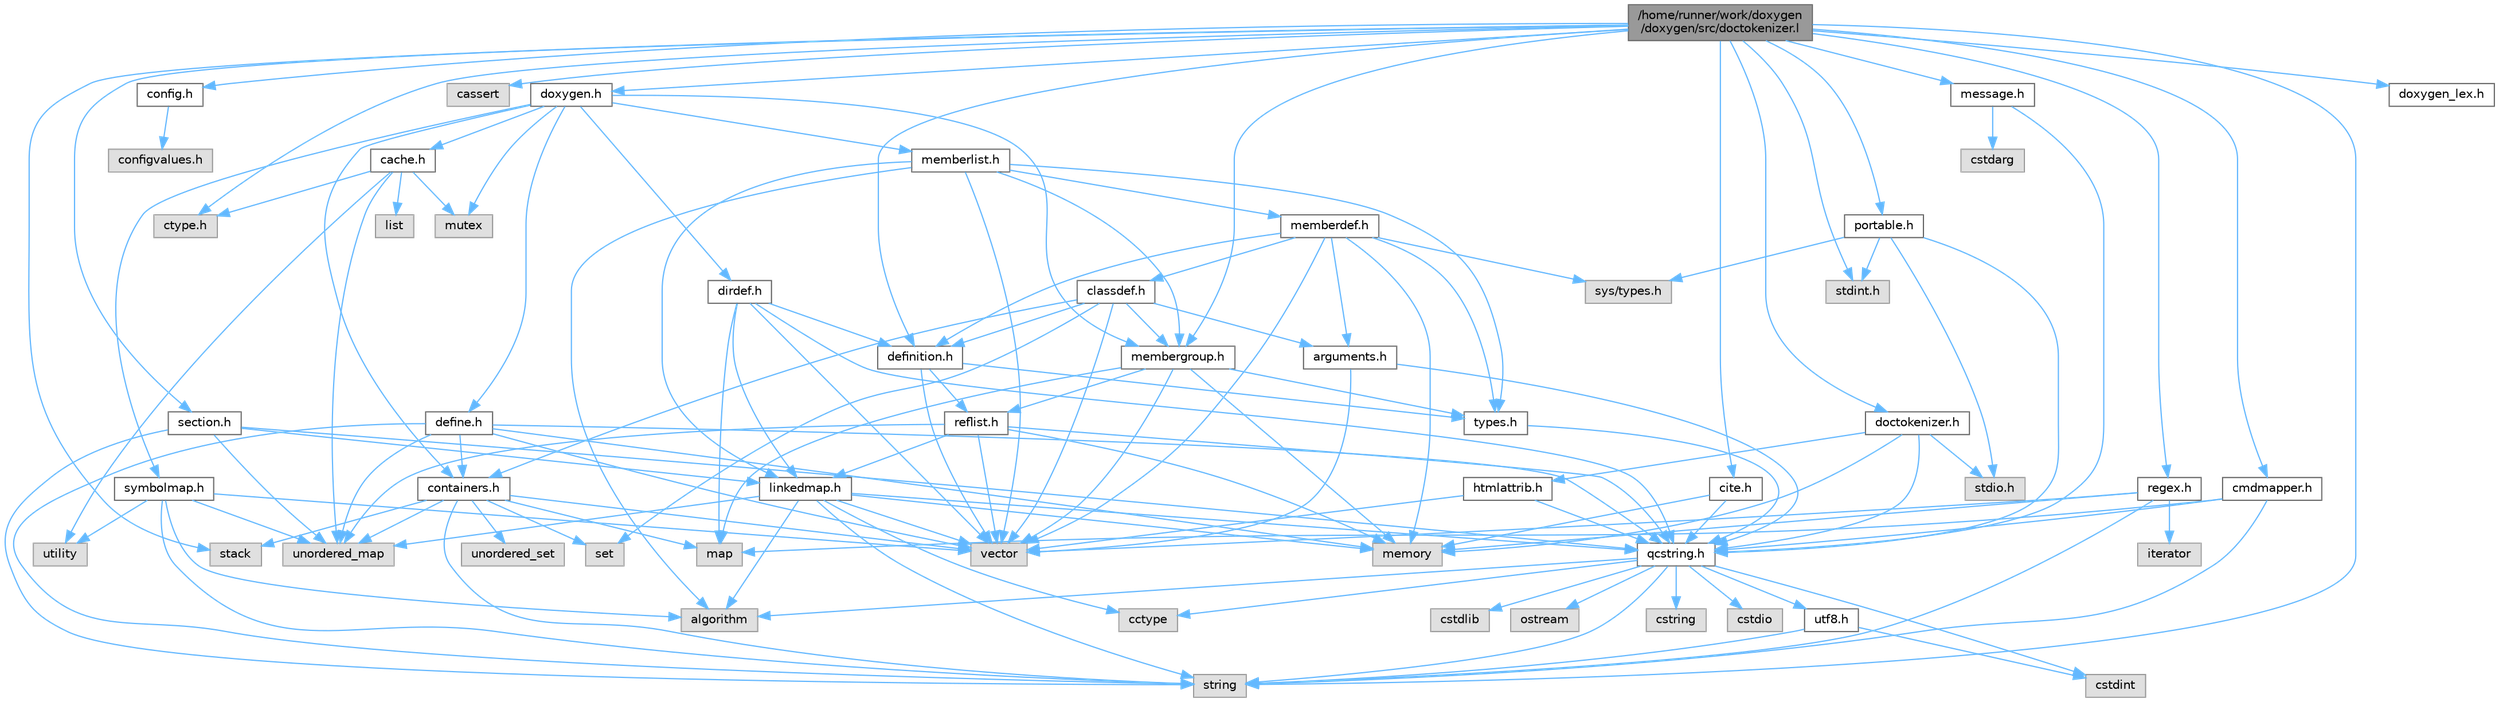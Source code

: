 digraph "/home/runner/work/doxygen/doxygen/src/doctokenizer.l"
{
 // INTERACTIVE_SVG=YES
 // LATEX_PDF_SIZE
  bgcolor="transparent";
  edge [fontname=Helvetica,fontsize=10,labelfontname=Helvetica,labelfontsize=10];
  node [fontname=Helvetica,fontsize=10,shape=box,height=0.2,width=0.4];
  Node1 [label="/home/runner/work/doxygen\l/doxygen/src/doctokenizer.l",height=0.2,width=0.4,color="gray40", fillcolor="grey60", style="filled", fontcolor="black",tooltip=" "];
  Node1 -> Node2 [color="steelblue1",style="solid"];
  Node2 [label="stdint.h",height=0.2,width=0.4,color="grey60", fillcolor="#E0E0E0", style="filled",tooltip=" "];
  Node1 -> Node3 [color="steelblue1",style="solid"];
  Node3 [label="ctype.h",height=0.2,width=0.4,color="grey60", fillcolor="#E0E0E0", style="filled",tooltip=" "];
  Node1 -> Node4 [color="steelblue1",style="solid"];
  Node4 [label="stack",height=0.2,width=0.4,color="grey60", fillcolor="#E0E0E0", style="filled",tooltip=" "];
  Node1 -> Node5 [color="steelblue1",style="solid"];
  Node5 [label="string",height=0.2,width=0.4,color="grey60", fillcolor="#E0E0E0", style="filled",tooltip=" "];
  Node1 -> Node6 [color="steelblue1",style="solid"];
  Node6 [label="cassert",height=0.2,width=0.4,color="grey60", fillcolor="#E0E0E0", style="filled",tooltip=" "];
  Node1 -> Node7 [color="steelblue1",style="solid"];
  Node7 [label="doctokenizer.h",height=0.2,width=0.4,color="grey40", fillcolor="white", style="filled",URL="$d0/d0c/doctokenizer_8h.html",tooltip=" "];
  Node7 -> Node8 [color="steelblue1",style="solid"];
  Node8 [label="stdio.h",height=0.2,width=0.4,color="grey60", fillcolor="#E0E0E0", style="filled",tooltip=" "];
  Node7 -> Node9 [color="steelblue1",style="solid"];
  Node9 [label="memory",height=0.2,width=0.4,color="grey60", fillcolor="#E0E0E0", style="filled",tooltip=" "];
  Node7 -> Node10 [color="steelblue1",style="solid"];
  Node10 [label="htmlattrib.h",height=0.2,width=0.4,color="grey40", fillcolor="white", style="filled",URL="$d0/d73/htmlattrib_8h.html",tooltip=" "];
  Node10 -> Node11 [color="steelblue1",style="solid"];
  Node11 [label="vector",height=0.2,width=0.4,color="grey60", fillcolor="#E0E0E0", style="filled",tooltip=" "];
  Node10 -> Node12 [color="steelblue1",style="solid"];
  Node12 [label="qcstring.h",height=0.2,width=0.4,color="grey40", fillcolor="white", style="filled",URL="$d7/d5c/qcstring_8h.html",tooltip=" "];
  Node12 -> Node5 [color="steelblue1",style="solid"];
  Node12 -> Node13 [color="steelblue1",style="solid"];
  Node13 [label="algorithm",height=0.2,width=0.4,color="grey60", fillcolor="#E0E0E0", style="filled",tooltip=" "];
  Node12 -> Node14 [color="steelblue1",style="solid"];
  Node14 [label="cctype",height=0.2,width=0.4,color="grey60", fillcolor="#E0E0E0", style="filled",tooltip=" "];
  Node12 -> Node15 [color="steelblue1",style="solid"];
  Node15 [label="cstring",height=0.2,width=0.4,color="grey60", fillcolor="#E0E0E0", style="filled",tooltip=" "];
  Node12 -> Node16 [color="steelblue1",style="solid"];
  Node16 [label="cstdio",height=0.2,width=0.4,color="grey60", fillcolor="#E0E0E0", style="filled",tooltip=" "];
  Node12 -> Node17 [color="steelblue1",style="solid"];
  Node17 [label="cstdlib",height=0.2,width=0.4,color="grey60", fillcolor="#E0E0E0", style="filled",tooltip=" "];
  Node12 -> Node18 [color="steelblue1",style="solid"];
  Node18 [label="cstdint",height=0.2,width=0.4,color="grey60", fillcolor="#E0E0E0", style="filled",tooltip=" "];
  Node12 -> Node19 [color="steelblue1",style="solid"];
  Node19 [label="ostream",height=0.2,width=0.4,color="grey60", fillcolor="#E0E0E0", style="filled",tooltip=" "];
  Node12 -> Node20 [color="steelblue1",style="solid"];
  Node20 [label="utf8.h",height=0.2,width=0.4,color="grey40", fillcolor="white", style="filled",URL="$db/d7c/utf8_8h.html",tooltip="Various UTF8 related helper functions."];
  Node20 -> Node18 [color="steelblue1",style="solid"];
  Node20 -> Node5 [color="steelblue1",style="solid"];
  Node7 -> Node12 [color="steelblue1",style="solid"];
  Node1 -> Node21 [color="steelblue1",style="solid"];
  Node21 [label="cmdmapper.h",height=0.2,width=0.4,color="grey40", fillcolor="white", style="filled",URL="$d3/d42/cmdmapper_8h.html",tooltip=" "];
  Node21 -> Node22 [color="steelblue1",style="solid"];
  Node22 [label="map",height=0.2,width=0.4,color="grey60", fillcolor="#E0E0E0", style="filled",tooltip=" "];
  Node21 -> Node5 [color="steelblue1",style="solid"];
  Node21 -> Node12 [color="steelblue1",style="solid"];
  Node1 -> Node23 [color="steelblue1",style="solid"];
  Node23 [label="config.h",height=0.2,width=0.4,color="grey40", fillcolor="white", style="filled",URL="$db/d16/config_8h.html",tooltip=" "];
  Node23 -> Node24 [color="steelblue1",style="solid"];
  Node24 [label="configvalues.h",height=0.2,width=0.4,color="grey60", fillcolor="#E0E0E0", style="filled",tooltip=" "];
  Node1 -> Node25 [color="steelblue1",style="solid"];
  Node25 [label="message.h",height=0.2,width=0.4,color="grey40", fillcolor="white", style="filled",URL="$d2/d0d/message_8h.html",tooltip=" "];
  Node25 -> Node26 [color="steelblue1",style="solid"];
  Node26 [label="cstdarg",height=0.2,width=0.4,color="grey60", fillcolor="#E0E0E0", style="filled",tooltip=" "];
  Node25 -> Node12 [color="steelblue1",style="solid"];
  Node1 -> Node27 [color="steelblue1",style="solid"];
  Node27 [label="section.h",height=0.2,width=0.4,color="grey40", fillcolor="white", style="filled",URL="$d1/d2a/section_8h.html",tooltip=" "];
  Node27 -> Node5 [color="steelblue1",style="solid"];
  Node27 -> Node28 [color="steelblue1",style="solid"];
  Node28 [label="unordered_map",height=0.2,width=0.4,color="grey60", fillcolor="#E0E0E0", style="filled",tooltip=" "];
  Node27 -> Node12 [color="steelblue1",style="solid"];
  Node27 -> Node29 [color="steelblue1",style="solid"];
  Node29 [label="linkedmap.h",height=0.2,width=0.4,color="grey40", fillcolor="white", style="filled",URL="$da/de1/linkedmap_8h.html",tooltip=" "];
  Node29 -> Node28 [color="steelblue1",style="solid"];
  Node29 -> Node11 [color="steelblue1",style="solid"];
  Node29 -> Node9 [color="steelblue1",style="solid"];
  Node29 -> Node5 [color="steelblue1",style="solid"];
  Node29 -> Node13 [color="steelblue1",style="solid"];
  Node29 -> Node14 [color="steelblue1",style="solid"];
  Node29 -> Node12 [color="steelblue1",style="solid"];
  Node1 -> Node30 [color="steelblue1",style="solid"];
  Node30 [label="membergroup.h",height=0.2,width=0.4,color="grey40", fillcolor="white", style="filled",URL="$d9/d11/membergroup_8h.html",tooltip=" "];
  Node30 -> Node11 [color="steelblue1",style="solid"];
  Node30 -> Node22 [color="steelblue1",style="solid"];
  Node30 -> Node9 [color="steelblue1",style="solid"];
  Node30 -> Node31 [color="steelblue1",style="solid"];
  Node31 [label="types.h",height=0.2,width=0.4,color="grey40", fillcolor="white", style="filled",URL="$d9/d49/types_8h.html",tooltip="This file contains a number of basic enums and types."];
  Node31 -> Node12 [color="steelblue1",style="solid"];
  Node30 -> Node32 [color="steelblue1",style="solid"];
  Node32 [label="reflist.h",height=0.2,width=0.4,color="grey40", fillcolor="white", style="filled",URL="$d1/d02/reflist_8h.html",tooltip=" "];
  Node32 -> Node11 [color="steelblue1",style="solid"];
  Node32 -> Node28 [color="steelblue1",style="solid"];
  Node32 -> Node9 [color="steelblue1",style="solid"];
  Node32 -> Node12 [color="steelblue1",style="solid"];
  Node32 -> Node29 [color="steelblue1",style="solid"];
  Node1 -> Node33 [color="steelblue1",style="solid"];
  Node33 [label="definition.h",height=0.2,width=0.4,color="grey40", fillcolor="white", style="filled",URL="$df/da1/definition_8h.html",tooltip=" "];
  Node33 -> Node11 [color="steelblue1",style="solid"];
  Node33 -> Node31 [color="steelblue1",style="solid"];
  Node33 -> Node32 [color="steelblue1",style="solid"];
  Node1 -> Node34 [color="steelblue1",style="solid"];
  Node34 [label="doxygen.h",height=0.2,width=0.4,color="grey40", fillcolor="white", style="filled",URL="$d1/da1/doxygen_8h.html",tooltip=" "];
  Node34 -> Node35 [color="steelblue1",style="solid"];
  Node35 [label="mutex",height=0.2,width=0.4,color="grey60", fillcolor="#E0E0E0", style="filled",tooltip=" "];
  Node34 -> Node36 [color="steelblue1",style="solid"];
  Node36 [label="containers.h",height=0.2,width=0.4,color="grey40", fillcolor="white", style="filled",URL="$d5/d75/containers_8h.html",tooltip=" "];
  Node36 -> Node11 [color="steelblue1",style="solid"];
  Node36 -> Node5 [color="steelblue1",style="solid"];
  Node36 -> Node37 [color="steelblue1",style="solid"];
  Node37 [label="set",height=0.2,width=0.4,color="grey60", fillcolor="#E0E0E0", style="filled",tooltip=" "];
  Node36 -> Node22 [color="steelblue1",style="solid"];
  Node36 -> Node38 [color="steelblue1",style="solid"];
  Node38 [label="unordered_set",height=0.2,width=0.4,color="grey60", fillcolor="#E0E0E0", style="filled",tooltip=" "];
  Node36 -> Node28 [color="steelblue1",style="solid"];
  Node36 -> Node4 [color="steelblue1",style="solid"];
  Node34 -> Node30 [color="steelblue1",style="solid"];
  Node34 -> Node39 [color="steelblue1",style="solid"];
  Node39 [label="dirdef.h",height=0.2,width=0.4,color="grey40", fillcolor="white", style="filled",URL="$d6/d15/dirdef_8h.html",tooltip=" "];
  Node39 -> Node11 [color="steelblue1",style="solid"];
  Node39 -> Node22 [color="steelblue1",style="solid"];
  Node39 -> Node12 [color="steelblue1",style="solid"];
  Node39 -> Node29 [color="steelblue1",style="solid"];
  Node39 -> Node33 [color="steelblue1",style="solid"];
  Node34 -> Node40 [color="steelblue1",style="solid"];
  Node40 [label="memberlist.h",height=0.2,width=0.4,color="grey40", fillcolor="white", style="filled",URL="$dd/d78/memberlist_8h.html",tooltip=" "];
  Node40 -> Node11 [color="steelblue1",style="solid"];
  Node40 -> Node13 [color="steelblue1",style="solid"];
  Node40 -> Node41 [color="steelblue1",style="solid"];
  Node41 [label="memberdef.h",height=0.2,width=0.4,color="grey40", fillcolor="white", style="filled",URL="$d4/d46/memberdef_8h.html",tooltip=" "];
  Node41 -> Node11 [color="steelblue1",style="solid"];
  Node41 -> Node9 [color="steelblue1",style="solid"];
  Node41 -> Node42 [color="steelblue1",style="solid"];
  Node42 [label="sys/types.h",height=0.2,width=0.4,color="grey60", fillcolor="#E0E0E0", style="filled",tooltip=" "];
  Node41 -> Node31 [color="steelblue1",style="solid"];
  Node41 -> Node33 [color="steelblue1",style="solid"];
  Node41 -> Node43 [color="steelblue1",style="solid"];
  Node43 [label="arguments.h",height=0.2,width=0.4,color="grey40", fillcolor="white", style="filled",URL="$df/d9b/arguments_8h.html",tooltip=" "];
  Node43 -> Node11 [color="steelblue1",style="solid"];
  Node43 -> Node12 [color="steelblue1",style="solid"];
  Node41 -> Node44 [color="steelblue1",style="solid"];
  Node44 [label="classdef.h",height=0.2,width=0.4,color="grey40", fillcolor="white", style="filled",URL="$d1/da6/classdef_8h.html",tooltip=" "];
  Node44 -> Node11 [color="steelblue1",style="solid"];
  Node44 -> Node37 [color="steelblue1",style="solid"];
  Node44 -> Node36 [color="steelblue1",style="solid"];
  Node44 -> Node33 [color="steelblue1",style="solid"];
  Node44 -> Node43 [color="steelblue1",style="solid"];
  Node44 -> Node30 [color="steelblue1",style="solid"];
  Node40 -> Node29 [color="steelblue1",style="solid"];
  Node40 -> Node31 [color="steelblue1",style="solid"];
  Node40 -> Node30 [color="steelblue1",style="solid"];
  Node34 -> Node45 [color="steelblue1",style="solid"];
  Node45 [label="define.h",height=0.2,width=0.4,color="grey40", fillcolor="white", style="filled",URL="$df/d67/define_8h.html",tooltip=" "];
  Node45 -> Node11 [color="steelblue1",style="solid"];
  Node45 -> Node9 [color="steelblue1",style="solid"];
  Node45 -> Node5 [color="steelblue1",style="solid"];
  Node45 -> Node28 [color="steelblue1",style="solid"];
  Node45 -> Node12 [color="steelblue1",style="solid"];
  Node45 -> Node36 [color="steelblue1",style="solid"];
  Node34 -> Node46 [color="steelblue1",style="solid"];
  Node46 [label="cache.h",height=0.2,width=0.4,color="grey40", fillcolor="white", style="filled",URL="$d3/d26/cache_8h.html",tooltip=" "];
  Node46 -> Node47 [color="steelblue1",style="solid"];
  Node47 [label="list",height=0.2,width=0.4,color="grey60", fillcolor="#E0E0E0", style="filled",tooltip=" "];
  Node46 -> Node28 [color="steelblue1",style="solid"];
  Node46 -> Node35 [color="steelblue1",style="solid"];
  Node46 -> Node48 [color="steelblue1",style="solid"];
  Node48 [label="utility",height=0.2,width=0.4,color="grey60", fillcolor="#E0E0E0", style="filled",tooltip=" "];
  Node46 -> Node3 [color="steelblue1",style="solid"];
  Node34 -> Node49 [color="steelblue1",style="solid"];
  Node49 [label="symbolmap.h",height=0.2,width=0.4,color="grey40", fillcolor="white", style="filled",URL="$d7/ddd/symbolmap_8h.html",tooltip=" "];
  Node49 -> Node13 [color="steelblue1",style="solid"];
  Node49 -> Node28 [color="steelblue1",style="solid"];
  Node49 -> Node11 [color="steelblue1",style="solid"];
  Node49 -> Node5 [color="steelblue1",style="solid"];
  Node49 -> Node48 [color="steelblue1",style="solid"];
  Node1 -> Node50 [color="steelblue1",style="solid"];
  Node50 [label="portable.h",height=0.2,width=0.4,color="grey40", fillcolor="white", style="filled",URL="$d2/de2/portable_8h.html",tooltip="Portable versions of functions that are platform dependent."];
  Node50 -> Node8 [color="steelblue1",style="solid"];
  Node50 -> Node42 [color="steelblue1",style="solid"];
  Node50 -> Node2 [color="steelblue1",style="solid"];
  Node50 -> Node12 [color="steelblue1",style="solid"];
  Node1 -> Node51 [color="steelblue1",style="solid"];
  Node51 [label="cite.h",height=0.2,width=0.4,color="grey40", fillcolor="white", style="filled",URL="$d7/d69/cite_8h.html",tooltip=" "];
  Node51 -> Node9 [color="steelblue1",style="solid"];
  Node51 -> Node12 [color="steelblue1",style="solid"];
  Node1 -> Node52 [color="steelblue1",style="solid"];
  Node52 [label="regex.h",height=0.2,width=0.4,color="grey40", fillcolor="white", style="filled",URL="$d1/d21/regex_8h.html",tooltip=" "];
  Node52 -> Node9 [color="steelblue1",style="solid"];
  Node52 -> Node5 [color="steelblue1",style="solid"];
  Node52 -> Node11 [color="steelblue1",style="solid"];
  Node52 -> Node53 [color="steelblue1",style="solid"];
  Node53 [label="iterator",height=0.2,width=0.4,color="grey60", fillcolor="#E0E0E0", style="filled",tooltip=" "];
  Node1 -> Node54 [color="steelblue1",style="solid"];
  Node54 [label="doxygen_lex.h",height=0.2,width=0.4,color="grey40", fillcolor="white", style="filled",URL="$d6/da5/doxygen__lex_8h.html",tooltip=" "];
}
